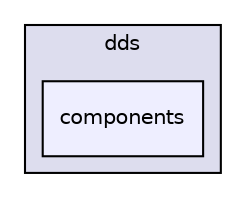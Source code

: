 digraph "includetmp/rpcdds/transports/dds/components" {
  compound=true
  node [ fontsize="10", fontname="Helvetica"];
  edge [ labelfontsize="10", labelfontname="Helvetica"];
  subgraph clusterdir_69cc883be3413082f727f3aa02c66881 {
    graph [ bgcolor="#ddddee", pencolor="black", label="dds" fontname="Helvetica", fontsize="10", URL="dir_69cc883be3413082f727f3aa02c66881.html"]
  dir_968deca73b21240e8d79e94777ce5f3b [shape=box, label="components", style="filled", fillcolor="#eeeeff", pencolor="black", URL="dir_968deca73b21240e8d79e94777ce5f3b.html"];
  }
}
